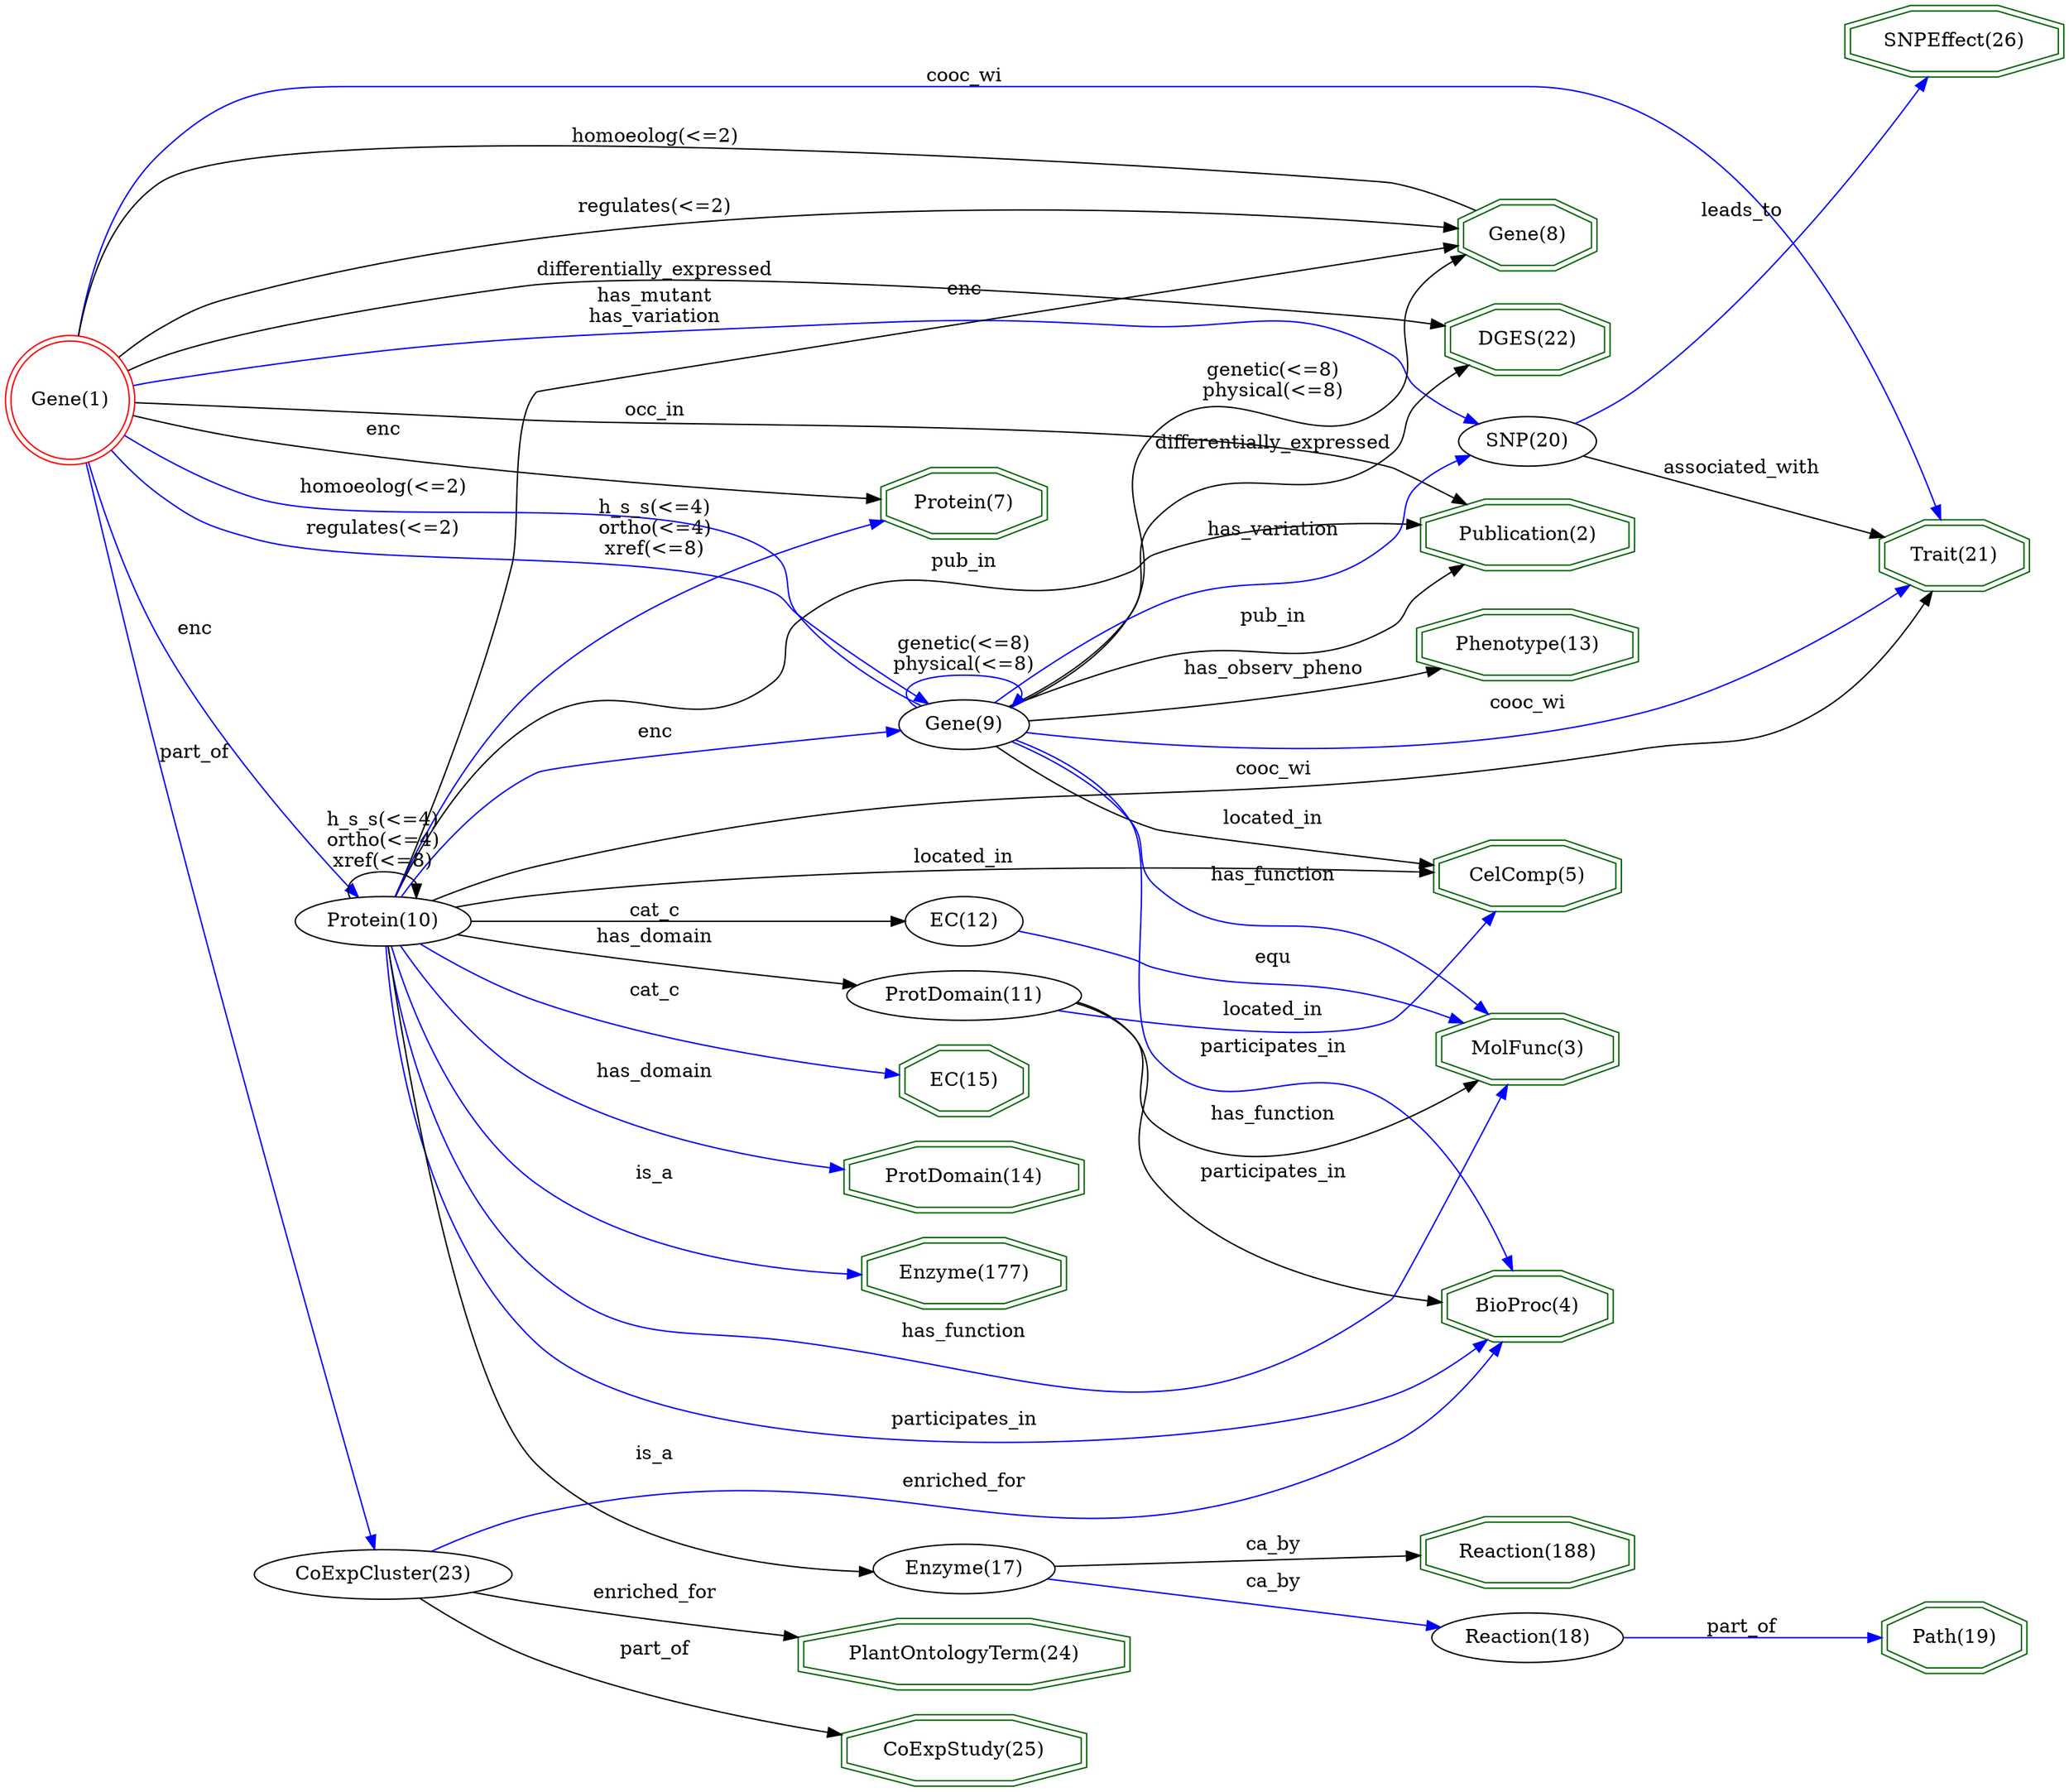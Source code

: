digraph {
	graph [_draw_="c 9 -#fffffe00 C 7 -#ffffff P 4 0 0 0 1235 1279.45 1235 1279.45 0 ",
		bb="0,0,1279.4,1235",
		dpi=96,
		rankdir=LR,
		xdotversion=1.7
	];
	node [label="\N"];
	"Trait(21)"	[_draw_="c 7 -#006400 p 8 1253.09 843.54 1253.09 858.46 1226.55 869 1189.03 869 1162.49 858.46 1162.49 843.54 1189.03 833 1226.55 833 c 7 \
-#006400 p 8 1257.1 840.83 1257.1 861.17 1227.32 873 1188.25 873 1158.48 861.17 1158.48 840.83 1188.25 829 1227.32 829 ",
		_ldraw_="F 14 11 -Times-Roman c 7 -#000000 T 1207.79 846.8 0 50.05 9 -Trait(21) ",
		color=darkgreen,
		height=0.61111,
		pos="1207.8,851",
		shape=doubleoctagon,
		width=1.3655];
	"DGES(22)"	[_draw_="c 7 -#006400 p 8 991.19 988.54 991.19 1003.46 960.86 1014 917.97 1014 887.64 1003.46 887.64 988.54 917.97 978 960.86 978 c 7 -#006400 \
p 8 995.18 985.7 995.18 1006.3 961.53 1018 917.3 1018 883.65 1006.3 883.65 985.7 917.3 974 961.53 974 ",
		_ldraw_="F 14 11 -Times-Roman c 7 -#000000 T 939.41 991.8 0 59.88 8 -DGES(22) ",
		color=darkgreen,
		height=0.61111,
		pos="939.41,996",
		shape=doubleoctagon,
		width=1.5523];
	"Gene(8)"	[_draw_="c 7 -#006400 p 8 981.53 1058.54 981.53 1073.46 956.86 1084 921.97 1084 897.3 1073.46 897.3 1058.54 921.97 1048 956.86 1048 c 7 -#\
006400 p 8 985.51 1055.9 985.51 1076.1 957.67 1088 921.16 1088 893.32 1076.1 893.32 1055.9 921.16 1044 957.67 1044 ",
		_ldraw_="F 14 11 -Times-Roman c 7 -#000000 T 939.41 1061.8 0 45.86 7 -Gene(8) ",
		color=darkgreen,
		height=0.61111,
		pos="939.41,1066",
		shape=doubleoctagon,
		width=1.286];
	"MolFunc(3)"	[_draw_="c 7 -#006400 p 8 996.81 500.54 996.81 515.46 963.19 526 915.64 526 882.02 515.46 882.02 500.54 915.64 490 963.19 490 c 7 -#006400 \
p 8 1000.82 497.61 1000.82 518.39 963.8 530 915.03 530 878.01 518.39 878.01 497.61 915.03 486 963.8 486 ",
		_ldraw_="F 14 11 -Times-Roman c 7 -#000000 T 939.41 503.8 0 67.66 10 -MolFunc(3) ",
		color=darkgreen,
		height=0.61111,
		pos="939.41,508",
		shape=doubleoctagon,
		width=1.7];
	"Phenotype(13)"	[_draw_="c 7 -#006400 p 8 1006.52 770.54 1006.52 785.46 967.21 796 911.62 796 872.31 785.46 872.31 770.54 911.62 760 967.21 760 c 7 -#006400 \
p 8 1010.51 767.47 1010.51 788.53 967.74 800 911.09 800 868.32 788.53 868.32 767.47 911.09 756 967.74 756 ",
		_ldraw_="F 14 11 -Times-Roman c 7 -#000000 T 939.41 773.8 0 82.43 13 -Phenotype(13) ",
		color=darkgreen,
		height=0.61111,
		pos="939.41,778",
		shape=doubleoctagon,
		width=1.9805];
	"SNPEffect(26)"	[_draw_="c 7 -#006400 p 8 1275.6 1205.54 1275.6 1220.46 1235.88 1231 1179.7 1231 1139.98 1220.46 1139.98 1205.54 1179.7 1195 1235.88 1195 \
c 7 -#006400 p 8 1279.6 1202.47 1279.6 1223.53 1236.4 1235 1179.18 1235 1135.98 1223.53 1135.98 1202.47 1179.18 1191 1236.4 1191 ",
		_ldraw_="F 14 11 -Times-Roman c 7 -#000000 T 1207.79 1208.8 0 82.95 13 -SNPEffect(26) ",
		color=darkgreen,
		height=0.61111,
		pos="1207.8,1213",
		shape=doubleoctagon,
		width=1.9905];
	"CelComp(5)"	[_draw_="c 7 -#006400 p 8 998.02 609.54 998.02 624.46 963.69 635 915.14 635 880.81 624.46 880.81 609.54 915.14 599 963.69 599 c 7 -#006400 \
p 8 1002.01 606.59 1002.01 627.41 964.29 639 914.54 639 876.82 627.41 876.82 606.59 914.54 595 964.29 595 ",
		_ldraw_="F 14 11 -Times-Roman c 7 -#000000 T 939.41 612.8 0 69.99 10 -CelComp(5) ",
		color=darkgreen,
		height=0.61111,
		pos="939.41,617",
		shape=doubleoctagon,
		width=1.7443];
	"BioProc(4)"	[_draw_="c 7 -#006400 p 8 992.87 300.54 992.87 315.46 961.56 326 917.27 326 885.96 315.46 885.96 300.54 917.27 290 961.56 290 c 7 -#006400 \
p 8 996.87 297.67 996.87 318.33 962.21 330 916.62 330 881.96 318.33 881.96 297.67 916.62 286 962.21 286 ",
		_ldraw_="F 14 11 -Times-Roman c 7 -#000000 T 939.41 303.8 0 62.21 10 -BioProc(4) ",
		color=darkgreen,
		height=0.61111,
		pos="939.41,308",
		shape=doubleoctagon,
		width=1.5966];
	"Publication(2)"	[_draw_="c 7 -#006400 p 8 1005.31 849.54 1005.31 864.46 966.71 875 912.12 875 873.52 864.46 873.52 849.54 912.12 839 966.71 839 c 7 -#006400 \
p 8 1009.32 846.49 1009.32 867.51 967.25 879 911.58 879 869.51 867.51 869.51 846.49 911.58 835 967.25 835 ",
		_ldraw_="F 14 11 -Times-Roman c 7 -#000000 T 939.41 852.8 0 80.1 14 -Publication(2) ",
		color=darkgreen,
		height=0.61111,
		pos="939.41,857",
		shape=doubleoctagon,
		width=1.9362];
	"Path(19)"	[_draw_="c 7 -#006400 p 8 1251.61 89.54 1251.61 104.46 1225.94 115 1189.64 115 1163.97 104.46 1163.97 89.54 1189.64 79 1225.94 79 c 7 -#006400 \
p 8 1255.6 86.86 1255.6 107.14 1226.73 119 1188.85 119 1159.98 107.14 1159.98 86.86 1188.85 75 1226.73 75 ",
		_ldraw_="F 14 11 -Times-Roman c 7 -#000000 T 1207.79 92.8 0 48.21 8 -Path(19) ",
		color=darkgreen,
		height=0.61111,
		pos="1207.8,97",
		shape=doubleoctagon,
		width=1.3307];
	"EC(15)"	[_draw_="c 7 -#006400 p 8 629.53 466.54 629.53 481.46 606.55 492 574.05 492 551.08 481.46 551.08 466.54 574.05 456 606.55 456 c 7 -#006400 \
p 8 633.54 463.98 633.54 484.02 607.43 496 573.17 496 547.06 484.02 547.06 463.98 573.17 452 607.43 452 ",
		_ldraw_="F 14 11 -Times-Roman c 7 -#000000 T 590.3 469.8 0 41.21 6 -EC(15) ",
		color=darkgreen,
		height=0.61111,
		pos="590.3,474",
		shape=doubleoctagon,
		width=1.1977];
	"Protein(7)"	[_draw_="c 7 -#006400 p 8 639.82 874.54 639.82 889.46 610.81 900 569.79 900 540.78 889.46 540.78 874.54 569.79 864 610.81 864 c 7 -#006400 \
p 8 643.81 871.74 643.81 892.26 611.51 904 569.09 904 536.8 892.26 536.8 871.74 569.09 860 611.51 860 ",
		_ldraw_="F 14 11 -Times-Roman c 7 -#000000 T 590.3 877.8 0 56.77 10 -Protein(7) ",
		color=darkgreen,
		height=0.61111,
		pos="590.3,882",
		shape=doubleoctagon,
		width=1.4931];
	"ProtDomain(14)"	[_draw_="c 7 -#006400 p 8 664.16 404.54 664.16 419.46 620.89 430 559.71 430 516.45 419.46 516.45 404.54 559.71 394 620.89 394 c 7 -#006400 \
p 8 668.16 401.4 668.16 422.6 621.38 434 559.23 434 512.44 422.6 512.44 401.4 559.23 390 621.38 390 ",
		_ldraw_="F 14 11 -Times-Roman c 7 -#000000 T 590.3 407.8 0 91.77 14 -ProtDomain(14) ",
		color=darkgreen,
		height=0.61111,
		pos="590.3,412",
		shape=doubleoctagon,
		width=2.1578];
	"Reaction(188)"	[_draw_="c 7 -#006400 p 8 1005.29 147.54 1005.29 162.46 966.7 173 912.13 173 873.54 162.46 873.54 147.54 912.13 137 966.7 137 c 7 -#006400 \
p 8 1009.3 144.49 1009.3 165.51 967.24 177 911.59 177 869.53 165.51 869.53 144.49 911.59 133 967.24 133 ",
		_ldraw_="F 14 11 -Times-Roman c 7 -#000000 T 939.41 150.8 0 80.08 13 -Reaction(188) ",
		color=darkgreen,
		height=0.61111,
		pos="939.41,155",
		shape=doubleoctagon,
		width=1.9359];
	"Enzyme(177)"	[_draw_="c 7 -#006400 p 8 653.37 342.54 653.37 357.46 616.42 368 564.18 368 527.23 357.46 527.23 342.54 564.18 332 616.42 332 c 7 -#006400 \
p 8 657.37 339.53 657.37 360.47 616.98 372 563.62 372 523.23 360.47 523.23 339.53 563.62 328 616.98 328 ",
		_ldraw_="F 14 11 -Times-Roman c 7 -#000000 T 590.3 345.8 0 76.19 11 -Enzyme(177) ",
		color=darkgreen,
		height=0.61111,
		pos="590.3,350",
		shape=doubleoctagon,
		width=1.8621];
	"Gene(1)"	[_draw_="c 7 -#ff0000 e 43.08 954 39.15 39.15 c 7 -#ff0000 e 43.08 954 43.15 43.15 ",
		_ldraw_="F 14 11 -Times-Roman c 7 -#000000 T 43.08 949.8 0 45.86 7 -Gene(1) ",
		color=red,
		height=1.1966,
		pos="43.077,954",
		shape=doublecircle,
		width=1.1966];
	"Gene(1)" -> "Trait(21)"	[_draw_="c 7 -#0000ff B 13 48.56 997.11 54.77 1036.19 69.49 1093.03 104.15 1129 147.9 1174.4 173.48 1180 236.53 1180 236.53 1180 236.53 1180 \
940.41 1180 1092.45 1180 1172.71 965.16 1197.92 882.7 ",
		_hdraw_="S 5 -solid c 7 -#0000ff C 7 -#0000ff P 3 1201.28 883.68 1200.79 873.1 1194.57 881.68 ",
		_ldraw_="F 14 11 -Times-Roman c 7 -#000000 T 590.3 1182.8 0 47.43 7 -cooc_wi ",
		arrowhead=normal,
		color=blue,
		label=cooc_wi,
		lp="590.3,1187",
		pos="e,1200.8,873.1 48.559,997.11 54.774,1036.2 69.494,1093 104.15,1129 147.9,1174.4 173.48,1180 236.53,1180 236.53,1180 236.53,1180 \
940.41,1180 1092.4,1180 1172.7,965.16 1197.9,882.7"];
	"Gene(1)" -> "DGES(22)"	[_draw_="c 7 -#000000 B 10 80.98 974.68 88.51 978.43 96.48 982.08 104.15 985 152.78 1003.51 286.78 1031.37 330.49 1036 527.6 1056.89 761.89 \
1025.76 873.31 1007.58 ",
		_hdraw_="S 5 -solid c 7 -#000000 C 7 -#000000 P 3 874.09 1011 883.38 1005.92 872.94 1004.09 ",
		_ldraw_="F 14 11 -Times-Roman c 7 -#000000 T 398 1044.8 0 135.03 24 -differentially_expressed ",
		arrowhead=normal,
		color=black,
		label=differentially_expressed,
		lp="398,1049",
		pos="e,883.38,1005.9 80.976,974.68 88.505,978.43 96.476,982.08 104.15,985 152.78,1003.5 286.78,1031.4 330.49,1036 527.6,1056.9 761.89,\
1025.8 873.31,1007.6"];
	"Gene(1)" -> "Gene(8)"	[_draw_="c 7 -#000000 B 10 47.7 997.16 53.33 1033.93 67.66 1084.71 104.15 1110 173.73 1158.22 820.56 1117.04 850.12 1110 871.78 1104.84 894.21 \
1093.58 911.04 1083.74 ",
		_ldraw_="F 14 11 -Times-Roman c 7 -#000000 T 398 1135.8 0 95.11 14 -homoeolog(<=2) ",
		arrowhead=none,
		color=black,
		label="homoeolog(<=2)",
		lp="398,1140",
		pos="47.703,997.16 53.326,1033.9 67.657,1084.7 104.15,1110 173.73,1158.2 820.56,1117 850.12,1110 871.78,1104.8 894.21,1093.6 911.04,1083.7"];
	"Gene(1)" -> "Gene(8)"	[_draw_="c 7 -#000000 B 10 75.25 983.22 84.2 990.83 94.24 998.67 104.15 1005 128.26 1020.4 135.24 1023.57 162.58 1032 421.93 1111.96 753.12 \
1087.19 882.81 1072.96 ",
		_hdraw_="S 5 -solid c 7 -#000000 C 7 -#000000 P 3 883.35 1076.42 892.9 1071.83 882.57 1069.46 ",
		_ldraw_="F 14 11 -Times-Roman c 7 -#000000 T 398 1085.8 0 82.65 14 -regulates(<=2) ",
		arrowhead=normal,
		color=black,
		label="regulates(<=2)",
		lp="398,1090",
		pos="e,892.9,1071.8 75.251,983.22 84.204,990.83 94.238,998.67 104.15,1005 128.26,1020.4 135.24,1023.6 162.58,1032 421.93,1112 753.12,\
1087.2 882.81,1073"];
	"Gene(1)" -> "Publication(2)"	[_draw_="c 7 -#000000 B 10 86.39 951.96 139.29 949.38 232.6 944.68 312.49 940 432.01 932.99 735.1 938.26 850.12 905 852.7 904.25 873.3 893.08 \
893.96 881.7 ",
		_hdraw_="S 5 -solid c 7 -#000000 C 7 -#000000 P 3 895.69 884.74 902.76 876.84 892.31 878.61 ",
		_ldraw_="F 14 11 -Times-Roman c 7 -#000000 T 398 940.8 0 37.32 6 -occ_in ",
		arrowhead=normal,
		color=black,
		label=occ_in,
		lp="398,945",
		pos="e,902.76,876.84 86.39,951.96 139.29,949.38 232.6,944.68 312.49,940 432.01,932.99 735.1,938.26 850.12,905 852.7,904.25 873.3,893.08 \
893.96,881.7"];
	"Gene(1)" -> "Protein(7)"	[_draw_="c 7 -#000000 B 7 84.94 942.97 107.66 937.18 136.53 930.4 162.58 926 291.06 904.29 443.23 891.7 526.7 885.91 ",
		_hdraw_="S 5 -solid c 7 -#000000 C 7 -#000000 P 3 527.05 889.4 536.78 885.22 526.57 882.41 ",
		_ldraw_="F 14 11 -Times-Roman c 7 -#000000 T 237.53 928.8 0 19.43 3 -enc ",
		arrowhead=normal,
		color=black,
		label=enc,
		lp="237.53,933",
		pos="e,536.78,885.22 84.943,942.97 107.66,937.18 136.53,930.4 162.58,926 291.06,904.29 443.23,891.7 526.7,885.91"];
	"Gene(9)"	[_draw_="c 7 -#000000 e 590.3 728 39.15 18 ",
		_ldraw_="F 14 11 -Times-Roman c 7 -#000000 T 590.3 723.8 0 45.86 7 -Gene(9) ",
		height=0.5,
		pos="590.3,728",
		width=1.0855];
	"Gene(1)" -> "Gene(9)"	[_draw_="c 7 -#0000ff B 13 78.69 929.67 101.47 914.89 132.53 897 162.58 887 291.38 844.13 357.2 929.83 465.52 848 481.72 835.76 470.9 821.92 \
483.52 806 505.77 777.92 540.51 754.95 564.06 741.38 ",
		_ldraw_="F 14 11 -Times-Roman c 7 -#000000 T 237.53 889.8 0 95.11 14 -homoeolog(<=2) ",
		arrowhead=none,
		color=blue,
		label="homoeolog(<=2)",
		lp="237.53,894",
		pos="78.693,929.67 101.47,914.89 132.53,897 162.58,887 291.38,844.13 357.2,929.83 465.52,848 481.72,835.76 470.9,821.92 483.52,806 505.77,\
777.92 540.51,754.95 564.06,741.38"];
	"Gene(1)" -> "Gene(9)"	[_draw_="c 7 -#0000ff B 16 71.43 921.25 81.16 910.62 92.59 899.2 104.15 890 127.67 871.3 134.09 865.53 162.58 856 291.17 813.01 340.09 871.51 \
465.52 820 474.89 816.15 475.44 812.12 483.52 806 509.26 786.51 538.86 764.73 560.19 749.15 ",
		_hdraw_="S 5 -solid c 7 -#0000ff C 7 -#0000ff P 3 562.49 751.81 568.51 743.09 558.37 746.15 ",
		_ldraw_="F 14 11 -Times-Roman c 7 -#000000 T 237.53 858.8 0 82.65 14 -regulates(<=2) ",
		arrowhead=normal,
		color=blue,
		label="regulates(<=2)",
		lp="237.53,863",
		pos="e,568.51,743.09 71.427,921.25 81.159,910.62 92.586,899.2 104.15,890 127.67,871.3 134.09,865.53 162.58,856 291.17,813.01 340.09,871.51 \
465.52,820 474.89,816.15 475.44,812.12 483.52,806 509.26,786.51 538.86,764.73 560.19,749.15"];
	"SNP(20)"	[_draw_="c 7 -#000000 e 939.41 923 41.13 18 ",
		_ldraw_="F 14 11 -Times-Roman c 7 -#000000 T 939.41 918.8 0 49.01 7 -SNP(20) ",
		height=0.5,
		pos="939.41,923",
		width=1.1406];
	"Gene(1)" -> "SNP(20)"	[_draw_="c 7 -#0000ff B 19 84.98 964.27 91.37 965.66 97.92 966.97 104.15 968 271.32 995.73 314.28 997.55 483.52 1006 578.32 1010.74 602.39 \
1012.47 697.09 1006 765.58 1001.32 789.45 1017.14 850.12 985 860.68 979.4 858.88 972.6 868.12 965 878.69 956.31 891.25 948.21 902.81 \
941.5 ",
		_hdraw_="S 5 -solid c 7 -#0000ff C 7 -#0000ff P 3 904.82 944.38 911.81 936.42 901.38 938.28 ",
		_ldraw_="F 14 11 -Times-Roman c 7 -#000000 T 398 1021.8 0 64.54 10 -has_mutant F 14 11 -Times-Roman c 7 -#000000 T 398 1007.8 0 75.42 13 \
-has_variation ",
		arrowhead=normal,
		color=blue,
		label="has_mutant\nhas_variation",
		lp="398,1019",
		pos="e,911.81,936.42 84.978,964.27 91.369,965.66 97.92,966.97 104.15,968 271.32,995.73 314.28,997.55 483.52,1006 578.32,1010.7 602.39,\
1012.5 697.09,1006 765.58,1001.3 789.45,1017.1 850.12,985 860.68,979.4 858.88,972.6 868.12,965 878.69,956.31 891.25,948.21 902.81,\
941.5"];
	"Protein(10)"	[_draw_="c 7 -#000000 e 237.53 586 50.27 18 ",
		_ldraw_="F 14 11 -Times-Roman c 7 -#000000 T 237.53 581.8 0 63.77 11 -Protein(10) ",
		height=0.5,
		pos="237.53,586",
		width=1.3996];
	"Gene(1)" -> "Protein(10)"	[_draw_="c 7 -#0000ff B 7 55.52 912.64 66 877.47 83.05 826.12 104.15 784 137.17 718.12 188.37 648.01 216.44 611.48 ",
		_hdraw_="S 5 -solid c 7 -#0000ff C 7 -#0000ff P 3 219.37 613.42 222.72 603.37 213.83 609.13 ",
		_ldraw_="F 14 11 -Times-Roman c 7 -#000000 T 124.37 786.8 0 19.43 3 -enc ",
		arrowhead=normal,
		color=blue,
		label=enc,
		lp="124.37,791",
		pos="e,222.72,603.37 55.524,912.64 65.995,877.47 83.049,826.12 104.15,784 137.17,718.12 188.37,648.01 216.44,611.48"];
	"CoExpCluster(23)"	[_draw_="c 7 -#000000 e 237.53 140 74.9 18 ",
		_ldraw_="F 14 11 -Times-Roman c 7 -#000000 T 237.53 135.8 0 102.66 16 -CoExpCluster(23) ",
		height=0.5,
		pos="237.53,140",
		width=2.082];
	"Gene(1)" -> "CoExpCluster(23)"	[_draw_="c 7 -#0000ff B 7 53.93 911.86 65.81 861.12 86.38 773.31 104.15 698 152.08 494.9 210.26 250.34 229.78 168.34 ",
		_hdraw_="S 5 -solid c 7 -#0000ff C 7 -#0000ff P 3 233.26 168.84 232.17 158.3 226.45 167.22 ",
		_ldraw_="F 14 11 -Times-Roman c 7 -#000000 T 124.37 700.8 0 40.43 7 -part_of ",
		arrowhead=normal,
		color=blue,
		label=part_of,
		lp="124.37,705",
		pos="e,232.17,158.3 53.932,911.86 65.808,861.12 86.384,773.31 104.15,698 152.08,494.9 210.26,250.34 229.78,168.34"];
	"PlantOntologyTerm(24)"	[_draw_="c 7 -#006400 p 8 692.88 76.54 692.88 91.46 632.79 102 547.81 102 487.72 91.46 487.72 76.54 547.81 66 632.79 66 c 7 -#006400 p 8 \
696.87 73.18 696.87 94.82 633.14 106 547.46 106 483.73 94.82 483.73 73.18 547.46 62 633.14 62 ",
		_ldraw_="F 14 11 -Times-Roman c 7 -#000000 T 590.3 79.8 0 134.33 21 -PlantOntologyTerm(24) ",
		color=darkgreen,
		height=0.61111,
		pos="590.3,84",
		shape=doubleoctagon,
		width=2.9663];
	"CoExpStudy(25)"	[_draw_="c 7 -#006400 p 8 665.95 14.54 665.95 29.46 621.63 40 558.97 40 514.66 29.46 514.66 14.54 558.97 4 621.63 4 c 7 -#006400 p 8 669.94 \
11.38 669.94 32.62 622.1 44 558.5 44 510.67 32.62 510.67 11.38 558.5 0 622.1 0 ",
		_ldraw_="F 14 11 -Times-Roman c 7 -#000000 T 590.3 17.8 0 94.89 14 -CoExpStudy(25) ",
		color=darkgreen,
		height=0.61111,
		pos="590.3,22",
		shape=doubleoctagon,
		width=2.2172];
	"Gene(9)" -> "Trait(21)"	[_draw_="c 7 -#0000ff B 7 627.56 722.19 701.39 711.69 873.77 694.09 1010.71 733 1074.49 751.12 1138.44 795.76 1175.23 824.64 ",
		_hdraw_="S 5 -solid c 7 -#0000ff C 7 -#0000ff P 3 1173.1 827.42 1183.1 830.91 1177.46 821.94 ",
		_ldraw_="F 14 11 -Times-Roman c 7 -#000000 T 939.41 735.8 0 47.43 7 -cooc_wi ",
		arrowhead=normal,
		color=blue,
		label=cooc_wi,
		lp="939.41,740",
		pos="e,1183.1,830.91 627.56,722.19 701.39,711.69 873.77,694.09 1010.7,733 1074.5,751.12 1138.4,795.76 1175.2,824.64"];
	"Gene(9)" -> "DGES(22)"	[_draw_="c 7 -#000000 B 16 617.79 741.04 641.9 754.23 676.72 776.8 697.09 806 713.5 829.53 695.4 847.12 715.09 868 758.78 914.35 801.93 874.35 \
850.12 916 863.05 927.18 856.6 937.36 868.12 950 876.02 958.67 885.9 966.43 895.73 973 ",
		_hdraw_="S 5 -solid c 7 -#000000 C 7 -#000000 P 3 893.99 976.05 904.3 978.46 897.75 970.14 ",
		_ldraw_="F 14 11 -Times-Roman c 7 -#000000 T 782.6 918.8 0 135.03 24 -differentially_expressed ",
		arrowhead=normal,
		color=black,
		label=differentially_expressed,
		lp="782.6,923",
		pos="e,904.3,978.46 617.79,741.04 641.9,754.23 676.72,776.8 697.09,806 713.5,829.53 695.4,847.12 715.09,868 758.78,914.35 801.93,874.35 \
850.12,916 863.05,927.18 856.6,937.36 868.12,950 876.02,958.67 885.9,966.43 895.73,973"];
	"Gene(9)" -> "Gene(8)"	[_draw_="c 7 -#000000 B 16 618.74 740.43 643.51 753.18 678.79 775.46 697.09 806 725.71 853.77 676.2 890.14 715.09 930 757.6 973.57 805.59 \
911.48 850.12 953 874.87 976.08 847.59 1000.08 868.12 1027 874.47 1035.33 883.13 1042.12 892.21 1047.57 ",
		_hdraw_="S 5 -solid c 7 -#000000 C 7 -#000000 P 3 890.53 1050.64 900.98 1052.38 893.9 1044.5 ",
		_ldraw_="F 14 11 -Times-Roman c 7 -#000000 T 782.6 969.8 0 72.54 12 -genetic(<=8) F 14 11 -Times-Roman c 7 -#000000 T 782.6 955.8 0 78.77 \
13 -physical(<=8) ",
		arrowhead=normal,
		color=black,
		label="genetic(<=8)\nphysical(<=8)",
		lp="782.6,967",
		pos="e,900.98,1052.4 618.74,740.43 643.51,753.18 678.79,775.46 697.09,806 725.71,853.77 676.2,890.14 715.09,930 757.6,973.57 805.59,911.48 \
850.12,953 874.87,976.08 847.59,1000.1 868.12,1027 874.47,1035.3 883.13,1042.1 892.21,1047.6"];
	"Gene(9)" -> "MolFunc(3)"	[_draw_="c 7 -#0000ff B 13 619.12 715.66 642.78 703.89 676.14 684.11 697.09 658 711.08 640.55 698.93 626.46 715.09 611 760.79 567.27 793.2 \
593.6 850.12 566 868.22 557.22 887.02 545.32 902.6 534.58 ",
		_hdraw_="S 5 -solid c 7 -#0000ff C 7 -#0000ff P 3 904.72 537.37 910.89 528.76 900.7 531.64 ",
		_ldraw_="F 14 11 -Times-Roman c 7 -#000000 T 782.6 613.8 0 72.32 12 -has_function ",
		arrowhead=normal,
		color=blue,
		label=has_function,
		lp="782.6,618",
		pos="e,910.89,528.76 619.12,715.66 642.78,703.89 676.14,684.11 697.09,658 711.08,640.55 698.93,626.46 715.09,611 760.79,567.27 793.2,\
593.6 850.12,566 868.22,557.22 887.02,545.32 902.6,534.58"];
	"Gene(9)" -> "Phenotype(13)"	[_draw_="c 7 -#000000 B 7 629.27 730.16 679.95 733.46 772.33 740.89 850.12 755 858.41 756.5 867.06 758.37 875.58 760.4 ",
		_hdraw_="S 5 -solid c 7 -#000000 C 7 -#000000 P 3 874.93 763.84 885.47 762.83 876.6 757.04 ",
		_ldraw_="F 14 11 -Times-Roman c 7 -#000000 T 782.6 757.8 0 104.2 16 -has_observ_pheno ",
		arrowhead=normal,
		color=black,
		label=has_observ_pheno,
		lp="782.6,762",
		pos="e,885.47,762.83 629.27,730.16 679.95,733.46 772.33,740.89 850.12,755 858.41,756.5 867.06,758.37 875.58,760.4"];
	"Gene(9)" -> "CelComp(5)"	[_draw_="c 7 -#000000 B 7 610.57 712.5 633.87 694.63 674.96 665.82 715.09 651 729.22 645.78 806.8 634.58 866.6 626.46 ",
		_hdraw_="S 5 -solid c 7 -#000000 C 7 -#000000 P 3 867.34 629.89 876.78 625.08 866.41 622.96 ",
		_ldraw_="F 14 11 -Times-Roman c 7 -#000000 T 782.6 653.8 0 58.31 10 -located_in ",
		arrowhead=normal,
		color=black,
		label=located_in,
		lp="782.6,658",
		pos="e,876.78,625.08 610.57,712.5 633.87,694.63 674.96,665.82 715.09,651 729.22,645.78 806.8,634.58 866.6,626.46"];
	"Gene(9)" -> "BioProc(4)"	[_draw_="c 7 -#0000ff B 13 621.39 716.68 646.14 705.68 679.85 686.44 697.09 658 717.12 624.95 689.37 513.86 715.09 485 755.99 439.1 800.24 \
490.93 850.12 455 890.02 426.25 915.19 373.4 928.03 339.52 ",
		_hdraw_="S 5 -solid c 7 -#0000ff C 7 -#0000ff P 3 931.33 340.67 931.47 330.08 924.76 338.27 ",
		_ldraw_="F 14 11 -Times-Roman c 7 -#000000 T 782.6 487.8 0 82.41 15 -participates_in ",
		arrowhead=normal,
		color=blue,
		label=participates_in,
		lp="782.6,492",
		pos="e,931.47,330.08 621.39,716.68 646.14,705.68 679.85,686.44 697.09,658 717.12,624.95 689.37,513.86 715.09,485 755.99,439.1 800.24,\
490.93 850.12,455 890.02,426.25 915.19,373.4 928.03,339.52"];
	"Gene(9)" -> "Publication(2)"	[_draw_="c 7 -#000000 B 13 620.95 739.22 645.79 748.29 682.36 760.84 715.09 769 774.16 783.72 795.64 764.82 850.12 792 859.96 796.91 859.55 \
802.1 868.12 809 877.29 816.38 887.56 823.82 897.35 830.56 ",
		_hdraw_="S 5 -solid c 7 -#000000 C 7 -#000000 P 3 895.56 833.58 905.8 836.29 899.49 827.78 ",
		_ldraw_="F 14 11 -Times-Roman c 7 -#000000 T 782.6 794.8 0 38.89 6 -pub_in ",
		arrowhead=normal,
		color=black,
		label=pub_in,
		lp="782.6,799",
		pos="e,905.8,836.29 620.95,739.22 645.79,748.29 682.36,760.84 715.09,769 774.16,783.72 795.64,764.82 850.12,792 859.96,796.91 859.55,\
802.1 868.12,809 877.29,816.38 887.56,823.82 897.35,830.56"];
	"Gene(9)" -> "Gene(9)"	[_draw_="c 7 -#0000ff B 7 561.19 740.17 546.1 751.6 555.8 764 590.3 764 616.98 764 628.83 756.58 625.85 747.93 ",
		_hdraw_="S 5 -solid c 7 -#0000ff C 7 -#0000ff P 3 628.49 745.63 619.41 740.17 623.1 750.1 ",
		_ldraw_="F 14 11 -Times-Roman c 7 -#000000 T 590.3 780.8 0 72.54 12 -genetic(<=8) F 14 11 -Times-Roman c 7 -#000000 T 590.3 766.8 0 78.77 \
13 -physical(<=8) ",
		arrowhead=normal,
		color=blue,
		label="genetic(<=8)\nphysical(<=8)",
		lp="590.3,778",
		pos="e,619.41,740.17 561.19,740.17 546.1,751.6 555.8,764 590.3,764 616.98,764 628.83,756.58 625.85,747.93"];
	"Gene(9)" -> "SNP(20)"	[_draw_="c 7 -#0000ff B 13 611.95 743.01 635.88 759.93 676.93 787.48 715.09 806 772.39 833.81 801.93 812.35 850.12 854 863.05 865.18 855.88 \
876.06 868.12 888 876.34 896.02 886.76 902.55 897.04 907.7 ",
		_hdraw_="S 5 -solid c 7 -#0000ff C 7 -#0000ff P 3 895.83 911 906.38 912.05 898.79 904.66 ",
		_ldraw_="F 14 11 -Times-Roman c 7 -#000000 T 782.6 856.8 0 75.42 13 -has_variation ",
		arrowhead=normal,
		color=blue,
		label=has_variation,
		lp="782.6,861",
		pos="e,906.38,912.05 611.95,743.01 635.88,759.93 676.93,787.48 715.09,806 772.39,833.81 801.93,812.35 850.12,854 863.05,865.18 855.88,\
876.06 868.12,888 876.34,896.02 886.76,902.55 897.04,907.7"];
	"SNP(20)" -> "Trait(21)"	[_draw_="c 7 -#000000 B 4 974.69 913.73 1019.71 901.57 1099.25 880.07 1152.5 865.67 ",
		_hdraw_="S 5 -solid c 7 -#000000 C 7 -#000000 P 3 1153.71 868.97 1162.45 862.99 1151.88 862.22 ",
		_ldraw_="F 14 11 -Times-Roman c 7 -#000000 T 1073.42 899.8 0 89.42 15 -associated_with ",
		arrowhead=normal,
		color=black,
		label=associated_with,
		lp="1073.4,904",
		pos="e,1162.4,862.99 974.69,913.73 1019.7,901.57 1099.3,880.07 1152.5,865.67"];
	"SNP(20)" -> "SNPEffect(26)"	[_draw_="c 7 -#0000ff B 7 967.66 936.26 981.37 943.65 997.78 953.65 1010.71 965 1087.23 1032.13 1155.79 1132.15 1187.76 1182.18 ",
		_hdraw_="S 5 -solid c 7 -#0000ff C 7 -#0000ff P 3 1184.99 1184.34 1193.3 1190.92 1190.9 1180.6 ",
		_ldraw_="F 14 11 -Times-Roman c 7 -#000000 T 1073.42 1081.8 0 46.66 8 -leads_to ",
		arrowhead=normal,
		color=blue,
		label=leads_to,
		lp="1073.4,1086",
		pos="e,1193.3,1190.9 967.66,936.26 981.37,943.65 997.78,953.65 1010.7,965 1087.2,1032.1 1155.8,1132.2 1187.8,1182.2"];
	"Reaction(18)"	[_draw_="c 7 -#000000 e 939.41 97 56.04 18 ",
		_ldraw_="F 14 11 -Times-Roman c 7 -#000000 T 939.41 92.8 0 73.08 12 -Reaction(18) ",
		height=0.5,
		pos="939.41,97",
		width=1.5631];
	"Reaction(18)" -> "Path(19)"	[_draw_="c 7 -#0000ff B 4 995.93 97 1040.91 97 1104.07 97 1149.51 97 ",
		_hdraw_="S 5 -solid c 7 -#0000ff C 7 -#0000ff P 3 1149.8 100.5 1159.8 97 1149.8 93.5 ",
		_ldraw_="F 14 11 -Times-Roman c 7 -#000000 T 1073.42 99.8 0 40.43 7 -part_of ",
		arrowhead=normal,
		color=blue,
		label=part_of,
		lp="1073.4,104",
		pos="e,1159.8,97 995.93,97 1040.9,97 1104.1,97 1149.5,97"];
	"Protein(10)" -> "Trait(21)"	[_draw_="c 7 -#000000 B 13 267.19 600.63 284.97 609.07 308.54 619.15 330.49 625 624.72 703.45 711.79 648.94 1010.71 707 1059.26 716.43 1077.01 \
708.53 1118.13 736 1150.01 757.29 1175.3 793.87 1190.58 820.06 ",
		_hdraw_="S 5 -solid c 7 -#000000 C 7 -#000000 P 3 1187.59 821.87 1195.56 828.84 1193.68 818.42 ",
		_ldraw_="F 14 11 -Times-Roman c 7 -#000000 T 782.6 686.8 0 47.43 7 -cooc_wi ",
		arrowhead=normal,
		color=black,
		label=cooc_wi,
		lp="782.6,691",
		pos="e,1195.6,828.84 267.19,600.63 284.97,609.07 308.54,619.15 330.49,625 624.72,703.45 711.79,648.94 1010.7,707 1059.3,716.43 1077,708.53 \
1118.1,736 1150,757.29 1175.3,793.87 1190.6,820.06"];
	"Protein(10)" -> "Gene(8)"	[_draw_="c 7 -#000000 B 10 244.94 604.11 259.1 644.74 293.29 746.45 312.49 834 318.54 861.63 310.79 939.7 330.49 960 335.33 965 733.66 1031.86 \
882.84 1056.75 ",
		_hdraw_="S 5 -solid c 7 -#000000 C 7 -#000000 P 3 882.7 1060.27 893.14 1058.47 883.85 1053.37 ",
		_ldraw_="F 14 11 -Times-Roman c 7 -#000000 T 590.3 1027.8 0 19.43 3 -enc ",
		arrowhead=normal,
		color=black,
		label=enc,
		lp="590.3,1032",
		pos="e,893.14,1058.5 244.94,604.11 259.1,644.74 293.29,746.45 312.49,834 318.54,861.63 310.79,939.7 330.49,960 335.33,965 733.66,1031.9 \
882.84,1056.7"];
	"Protein(10)" -> "MolFunc(3)"	[_draw_="c 7 -#0000ff B 13 240.41 567.91 245.91 524.41 265.86 413.14 330.49 353 382.67 304.44 413.06 315.79 483.52 305 644.74 280.31 717.28 \
227.35 850.12 322 876.82 341.03 910.59 428.3 927.59 476.24 ",
		_hdraw_="S 5 -solid c 7 -#0000ff C 7 -#0000ff P 3 924.35 477.55 930.96 485.83 930.95 475.24 ",
		_ldraw_="F 14 11 -Times-Roman c 7 -#000000 T 590.3 307.8 0 72.32 12 -has_function ",
		arrowhead=normal,
		color=blue,
		label=has_function,
		lp="590.3,312",
		pos="e,930.96,485.83 240.41,567.91 245.91,524.41 265.86,413.14 330.49,353 382.67,304.44 413.06,315.79 483.52,305 644.74,280.31 717.28,\
227.35 850.12,322 876.82,341.03 910.59,428.3 927.59,476.24"];
	"Protein(10)" -> "CelComp(5)"	[_draw_="c 7 -#000000 B 7 280.45 595.44 296.08 598.63 314.02 601.91 330.49 604 522.88 628.38 752.2 624.46 866.38 620.31 ",
		_hdraw_="S 5 -solid c 7 -#000000 C 7 -#000000 P 3 866.54 623.8 876.4 619.93 866.28 616.81 ",
		_ldraw_="F 14 11 -Times-Roman c 7 -#000000 T 590.3 626.8 0 58.31 10 -located_in ",
		arrowhead=normal,
		color=black,
		label=located_in,
		lp="590.3,631",
		pos="e,876.4,619.93 280.45,595.44 296.08,598.63 314.02,601.91 330.49,604 522.88,628.38 752.2,624.46 866.38,620.31"];
	"Protein(10)" -> "BioProc(4)"	[_draw_="c 7 -#0000ff B 10 239.15 567.7 241.79 518.24 255.84 380.46 330.49 304 411.38 221.14 738.68 233.51 850.12 265 866.27 269.56 883.05 \
276.98 897.6 284.37 ",
		_hdraw_="S 5 -solid c 7 -#0000ff C 7 -#0000ff P 3 896.32 287.65 906.8 289.2 899.57 281.45 ",
		_ldraw_="F 14 11 -Times-Roman c 7 -#000000 T 590.3 251.8 0 82.41 15 -participates_in ",
		arrowhead=normal,
		color=blue,
		label=participates_in,
		lp="590.3,256",
		pos="e,906.8,289.2 239.15,567.7 241.79,518.24 255.84,380.46 330.49,304 411.38,221.14 738.68,233.51 850.12,265 866.27,269.56 883.05,276.98 \
897.6,284.37"];
	"Protein(10)" -> "Publication(2)"	[_draw_="c 7 -#000000 B 19 244.65 603.89 256.2 634.86 284.33 698.18 330.49 730 380.95 764.78 418.22 719.01 465.52 758 481.5 771.18 467.28 \
788.12 483.52 801 558.93 860.83 603.69 813.71 697.09 837 705.27 839.04 706.81 841.39 715.09 843 762.39 852.2 816.29 855.78 859.29 \
857.01 ",
		_hdraw_="S 5 -solid c 7 -#000000 C 7 -#000000 P 3 859.33 860.51 869.41 857.27 859.5 853.52 ",
		_ldraw_="F 14 11 -Times-Roman c 7 -#000000 T 590.3 839.8 0 38.89 6 -pub_in ",
		arrowhead=normal,
		color=black,
		label=pub_in,
		lp="590.3,844",
		pos="e,869.41,857.27 244.65,603.89 256.2,634.86 284.33,698.18 330.49,730 380.95,764.78 418.22,719.01 465.52,758 481.5,771.18 467.28,788.12 \
483.52,801 558.93,860.83 603.69,813.71 697.09,837 705.27,839.04 706.81,841.39 715.09,843 762.39,852.2 816.29,855.78 859.29,857.01"];
	"Protein(10)" -> "EC(15)"	[_draw_="c 7 -#0000ff B 7 260.47 569.73 278.44 557.14 304.97 540.19 330.49 530 399.07 502.6 483.5 487.54 536.87 480.12 ",
		_hdraw_="S 5 -solid c 7 -#0000ff C 7 -#0000ff P 3 537.35 483.58 546.79 478.78 536.42 476.65 ",
		_ldraw_="F 14 11 -Times-Roman c 7 -#000000 T 398 532.8 0 29.53 5 -cat_c ",
		arrowhead=normal,
		color=blue,
		label=cat_c,
		lp="398,537",
		pos="e,546.79,478.78 260.47,569.73 278.44,557.14 304.97,540.19 330.49,530 399.07,502.6 483.5,487.54 536.87,480.12"];
	"Protein(10)" -> "Protein(7)"	[_draw_="c 7 -#0000ff B 7 244.66 604 256.68 637.21 286.13 708.91 330.49 755 386.59 813.29 475.04 848.61 532.61 866.72 ",
		_hdraw_="S 5 -solid c 7 -#0000ff C 7 -#0000ff P 3 531.69 870.1 542.28 869.69 533.75 863.41 ",
		_ldraw_="F 14 11 -Times-Roman c 7 -#000000 T 398 869.8 0 64.01 10 -h_s_s(<=4) F 14 11 -Times-Roman c 7 -#000000 T 398 855.8 0 61.67 10 -ortho(<=\
4) F 14 11 -Times-Roman c 7 -#000000 T 398 841.8 0 54.65 9 -xref(<=8) ",
		arrowhead=normal,
		color=blue,
		label="h_s_s(<=4)\northo(<=4)\nxref(<=8)",
		lp="398,860",
		pos="e,542.28,869.69 244.66,604 256.68,637.21 286.13,708.91 330.49,755 386.59,813.29 475.04,848.61 532.61,866.72"];
	"Protein(10)" -> "ProtDomain(14)"	[_draw_="c 7 -#0000ff B 7 248.18 568.36 262.68 543.56 292.51 498.75 330.49 475 382.24 442.63 449.43 426.9 502.38 419.24 ",
		_hdraw_="S 5 -solid c 7 -#0000ff C 7 -#0000ff P 3 503 422.69 512.43 417.86 502.05 415.76 ",
		_ldraw_="F 14 11 -Times-Roman c 7 -#000000 T 398 477.8 0 67.66 10 -has_domain ",
		arrowhead=normal,
		color=blue,
		label=has_domain,
		lp="398,482",
		pos="e,512.43,417.86 248.18,568.36 262.68,543.56 292.51,498.75 330.49,475 382.24,442.63 449.43,426.9 502.38,419.24"];
	"Protein(10)" -> "Enzyme(177)"	[_draw_="c 7 -#0000ff B 7 242.49 567.83 251.41 531.44 276.65 449.54 330.49 408 382.57 367.81 457.12 354.42 512.84 350.42 ",
		_hdraw_="S 5 -solid c 7 -#0000ff C 7 -#0000ff P 3 513.26 353.9 523.02 349.78 512.82 346.92 ",
		_ldraw_="F 14 11 -Times-Roman c 7 -#000000 T 398 410.8 0 22.55 4 -is_a ",
		arrowhead=normal,
		color=blue,
		label=is_a,
		lp="398,415",
		pos="e,523.02,349.78 242.49,567.83 251.41,531.44 276.65,449.54 330.49,408 382.57,367.81 457.12,354.42 512.84,350.42"];
	"Protein(10)" -> "Gene(9)"	[_draw_="c 7 -#0000ff B 7 248.27 603.95 262.68 628.59 292.18 672.19 330.49 693 348.63 702.86 471.98 716.41 541.64 723.4 ",
		_hdraw_="S 5 -solid c 7 -#0000ff C 7 -#0000ff P 3 541.63 726.92 551.92 724.43 542.32 719.95 ",
		_ldraw_="F 14 11 -Times-Roman c 7 -#000000 T 398 717.8 0 19.43 3 -enc ",
		arrowhead=normal,
		color=blue,
		label=enc,
		lp="398,722",
		pos="e,551.92,724.43 248.27,603.95 262.68,628.59 292.18,672.19 330.49,693 348.63,702.86 471.98,716.41 541.64,723.4"];
	"Protein(10)" -> "Protein(10)"	[_draw_="c 7 -#000000 B 7 217.85 602.66 213.47 612.62 220.03 622 237.53 622 248.74 622 255.47 618.15 257.7 612.77 ",
		_hdraw_="S 5 -solid c 7 -#000000 C 7 -#000000 P 3 261.19 612.49 257.22 602.66 254.2 612.82 ",
		_ldraw_="F 14 11 -Times-Roman c 7 -#000000 T 237.53 652.8 0 64.01 10 -h_s_s(<=4) F 14 11 -Times-Roman c 7 -#000000 T 237.53 638.8 0 61.67 \
10 -ortho(<=4) F 14 11 -Times-Roman c 7 -#000000 T 237.53 624.8 0 54.65 9 -xref(<=8) ",
		arrowhead=normal,
		color=black,
		label="h_s_s(<=4)\northo(<=4)\nxref(<=8)",
		lp="237.53,643",
		pos="e,257.22,602.66 217.85,602.66 213.47,612.62 220.03,622 237.53,622 248.74,622 255.47,618.15 257.7,612.77"];
	"EC(12)"	[_draw_="c 7 -#000000 e 590.3 586 36.28 18 ",
		_ldraw_="F 14 11 -Times-Roman c 7 -#000000 T 590.3 581.8 0 41.21 6 -EC(12) ",
		height=0.5,
		pos="590.3,586",
		width=1.0039];
	"Protein(10)" -> "EC(12)"	[_draw_="c 7 -#000000 B 4 288.05 586 356.16 586 477.82 586 543.77 586 ",
		_hdraw_="S 5 -solid c 7 -#000000 C 7 -#000000 P 3 543.86 589.5 553.86 586 543.86 582.5 ",
		_ldraw_="F 14 11 -Times-Roman c 7 -#000000 T 398 588.8 0 29.53 5 -cat_c ",
		arrowhead=normal,
		color=black,
		label=cat_c,
		lp="398,593",
		pos="e,553.86,586 288.05,586 356.16,586 477.82,586 543.77,586"];
	"ProtDomain(11)"	[_draw_="c 7 -#000000 e 590.3 532 68 18 ",
		_ldraw_="F 14 11 -Times-Roman c 7 -#000000 T 590.3 527.8 0 91.25 14 -ProtDomain(11) ",
		height=0.5,
		pos="590.3,532",
		width=1.8819];
	"Protein(10)" -> "ProtDomain(11)"	[_draw_="c 7 -#000000 B 7 281.48 577.08 296.9 574.02 314.44 570.68 330.49 568 393.83 557.4 466.26 547.52 518.36 540.8 ",
		_hdraw_="S 5 -solid c 7 -#000000 C 7 -#000000 P 3 519.02 544.24 528.5 539.5 518.13 537.3 ",
		_ldraw_="F 14 11 -Times-Roman c 7 -#000000 T 398 570.8 0 67.66 10 -has_domain ",
		arrowhead=normal,
		color=black,
		label=has_domain,
		lp="398,575",
		pos="e,528.5,539.5 281.48,577.08 296.9,574.02 314.44,570.68 330.49,568 393.83,557.4 466.26,547.52 518.36,540.8"];
	"Enzyme(17)"	[_draw_="c 7 -#000000 e 590.3 142 53.63 18 ",
		_ldraw_="F 14 11 -Times-Roman c 7 -#000000 T 590.3 137.8 0 69.19 10 -Enzyme(17) ",
		height=0.5,
		pos="590.3,142",
		width=1.4949];
	"Protein(10)" -> "Enzyme(17)"	[_draw_="c 7 -#000000 B 7 240.67 567.97 248.9 501.29 280.66 269.9 330.49 218 381.43 164.94 467.29 148.38 526.04 143.5 ",
		_hdraw_="S 5 -solid c 7 -#000000 C 7 -#000000 P 3 526.6 146.97 536.32 142.75 526.09 139.99 ",
		_ldraw_="F 14 11 -Times-Roman c 7 -#000000 T 398 220.8 0 22.55 4 -is_a ",
		arrowhead=normal,
		color=black,
		label=is_a,
		lp="398,225",
		pos="e,536.32,142.75 240.67,567.97 248.9,501.29 280.66,269.9 330.49,218 381.43,164.94 467.29,148.38 526.04,143.5"];
	"EC(12)" -> "MolFunc(3)"	[_draw_="c 7 -#0000ff B 13 623.53 578.84 644.64 573.9 672.72 566.82 697.09 559 705.26 556.38 706.81 554.29 715.09 552 773.76 535.77 790.47 \
541.16 850.12 529 858.64 527.26 867.6 525.3 876.4 523.28 ",
		_hdraw_="S 5 -solid c 7 -#0000ff C 7 -#0000ff P 3 877.3 526.67 886.25 521 875.71 519.85 ",
		_ldraw_="F 14 11 -Times-Roman c 7 -#000000 T 782.6 554.8 0 20.21 3 -equ ",
		arrowhead=normal,
		color=blue,
		label=equ,
		lp="782.6,559",
		pos="e,886.25,521 623.53,578.84 644.64,573.9 672.72,566.82 697.09,559 705.26,556.38 706.81,554.29 715.09,552 773.76,535.77 790.47,541.16 \
850.12,529 858.64,527.26 867.6,525.3 876.4,523.28"];
	"ProtDomain(11)" -> "MolFunc(3)"	[_draw_="c 7 -#000000 B 13 655.24 526.8 670.57 522.77 685.76 516.05 697.09 505 718.23 484.36 691.53 458.84 715.09 441 762.92 404.76 793.24 \
421.86 850.12 441 872.69 448.59 894.07 464.5 910.14 478.91 ",
		_hdraw_="S 5 -solid c 7 -#000000 C 7 -#000000 P 3 907.87 481.58 917.58 485.82 912.63 476.45 ",
		_ldraw_="F 14 11 -Times-Roman c 7 -#000000 T 782.6 443.8 0 72.32 12 -has_function ",
		arrowhead=normal,
		color=black,
		label=has_function,
		lp="782.6,448",
		pos="e,917.58,485.82 655.24,526.8 670.57,522.77 685.76,516.05 697.09,505 718.23,484.36 691.53,458.84 715.09,441 762.92,404.76 793.24,\
421.86 850.12,441 872.69,448.59 894.07,464.5 910.14,478.91"];
	"ProtDomain(11)" -> "CelComp(5)"	[_draw_="c 7 -#0000ff B 10 644.2 520.97 709.42 508.52 815.84 492.29 850.12 511 863.1 518.09 859.14 527.24 868.12 539 880.91 555.74 896.48 \
573.27 909.72 587.46 ",
		_hdraw_="S 5 -solid c 7 -#0000ff C 7 -#0000ff P 3 907.39 590.09 916.8 594.97 912.49 585.29 ",
		_ldraw_="F 14 11 -Times-Roman c 7 -#000000 T 782.6 513.8 0 58.31 10 -located_in ",
		arrowhead=normal,
		color=blue,
		label=located_in,
		lp="782.6,518",
		pos="e,916.8,594.97 644.2,520.97 709.42,508.52 815.84,492.29 850.12,511 863.1,518.09 859.14,527.24 868.12,539 880.91,555.74 896.48,573.27 \
909.72,587.46"];
	"ProtDomain(11)" -> "BioProc(4)"	[_draw_="c 7 -#000000 B 10 656.02 527.56 671.34 523.52 686.33 516.61 697.09 505 728.66 470.9 686.13 438.35 715.09 402 753.42 353.88 820.84 \
330.06 871.61 318.48 ",
		_hdraw_="S 5 -solid c 7 -#000000 C 7 -#000000 P 3 872.5 321.87 881.52 316.33 871.01 315.03 ",
		_ldraw_="F 14 11 -Times-Roman c 7 -#000000 T 782.6 404.8 0 82.41 15 -participates_in ",
		arrowhead=normal,
		color=black,
		label=participates_in,
		lp="782.6,409",
		pos="e,881.52,316.33 656.02,527.56 671.34,523.52 686.33,516.61 697.09,505 728.66,470.9 686.13,438.35 715.09,402 753.42,353.88 820.84,\
330.06 871.61,318.48"];
	"Enzyme(17)" -> "Reaction(188)"	[_draw_="c 7 -#000000 B 4 644.02 143.97 701.27 146.12 793.34 149.57 859.27 152.04 ",
		_hdraw_="S 5 -solid c 7 -#000000 C 7 -#000000 P 3 859.5 155.55 869.62 152.42 859.76 148.55 ",
		_ldraw_="F 14 11 -Times-Roman c 7 -#000000 T 782.6 154.8 0 33.43 5 -ca_by ",
		arrowhead=normal,
		color=black,
		label=ca_by,
		lp="782.6,159",
		pos="e,869.62,152.42 644.02,143.97 701.27,146.12 793.34,149.57 859.27,152.04"];
	"Enzyme(17)" -> "Reaction(18)"	[_draw_="c 7 -#0000ff B 4 640.67 135.6 702.8 127.55 809.53 113.71 876.9 104.97 ",
		_hdraw_="S 5 -solid c 7 -#0000ff C 7 -#0000ff P 3 877.49 108.43 886.96 103.67 876.59 101.49 ",
		_ldraw_="F 14 11 -Times-Roman c 7 -#000000 T 782.6 127.8 0 33.43 5 -ca_by ",
		arrowhead=normal,
		color=blue,
		label=ca_by,
		lp="782.6,132",
		pos="e,886.96,103.67 640.67,135.6 702.8,127.55 809.53,113.71 876.9,104.97"];
	"CoExpCluster(23)" -> "BioProc(4)"	[_draw_="c 7 -#0000ff B 10 267.78 156.58 285.38 165.73 308.56 176.35 330.49 182 555.15 239.93 638.91 135.97 850.12 232 873.91 242.82 896.18 \
262.08 912.4 278.5 ",
		_hdraw_="S 5 -solid c 7 -#0000ff C 7 -#0000ff P 3 909.96 281.01 919.41 285.8 915.01 276.17 ",
		_ldraw_="F 14 11 -Times-Roman c 7 -#000000 T 590.3 203.8 0 71.52 12 -enriched_for ",
		arrowhead=normal,
		color=blue,
		label=enriched_for,
		lp="590.3,208",
		pos="e,919.41,285.8 267.78,156.58 285.38,165.73 308.56,176.35 330.49,182 555.15,239.93 638.91,135.97 850.12,232 873.91,242.82 896.18,\
262.08 912.4,278.5"];
	"CoExpCluster(23)" -> "PlantOntologyTerm(24)"	[_draw_="c 7 -#000000 B 7 290.88 127.19 303.78 124.27 317.6 121.34 330.49 119 378.6 110.27 432.1 102.69 477.92 96.83 ",
		_hdraw_="S 5 -solid c 7 -#000000 C 7 -#000000 P 3 478.39 100.3 487.87 95.57 477.51 93.35 ",
		_ldraw_="F 14 11 -Times-Roman c 7 -#000000 T 398 121.8 0 71.52 12 -enriched_for ",
		arrowhead=normal,
		color=black,
		label=enriched_for,
		lp="398,126",
		pos="e,487.87,95.569 290.88,127.19 303.78,124.27 317.6,121.34 330.49,119 378.6,110.27 432.1,102.69 477.92,96.83"];
	"CoExpCluster(23)" -> "CoExpStudy(25)"	[_draw_="c 7 -#000000 B 7 260.73 122.62 278.63 109.4 304.95 91.72 330.49 81 384.87 58.18 449.55 43.43 500.65 34.39 ",
		_hdraw_="S 5 -solid c 7 -#000000 C 7 -#000000 P 3 501.43 37.81 510.68 32.65 500.23 30.91 ",
		_ldraw_="F 14 11 -Times-Roman c 7 -#000000 T 398 83.8 0 40.43 7 -part_of ",
		arrowhead=normal,
		color=black,
		label=part_of,
		lp="398,88",
		pos="e,510.68,32.654 260.73,122.62 278.63,109.4 304.95,91.715 330.49,81 384.87,58.18 449.55,43.432 500.65,34.388"];
}
